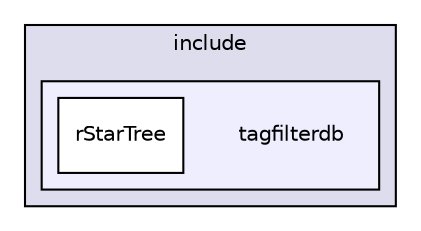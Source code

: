 digraph "include/tagfilterdb" {
  compound=true
  node [ fontsize="10", fontname="Helvetica"];
  edge [ labelfontsize="10", labelfontname="Helvetica"];
  subgraph clusterdir_d44c64559bbebec7f509842c48db8b23 {
    graph [ bgcolor="#ddddee", pencolor="black", label="include" fontname="Helvetica", fontsize="10", URL="dir_d44c64559bbebec7f509842c48db8b23.html"]
  subgraph clusterdir_74b29409f5a94a11f5d111afd6134e0e {
    graph [ bgcolor="#eeeeff", pencolor="black", label="" URL="dir_74b29409f5a94a11f5d111afd6134e0e.html"];
    dir_74b29409f5a94a11f5d111afd6134e0e [shape=plaintext label="tagfilterdb"];
  dir_3f469ae140a94d535d1c51109c218d96 [shape=box label="rStarTree" fillcolor="white" style="filled" URL="dir_3f469ae140a94d535d1c51109c218d96.html"];
  }
  }
}
